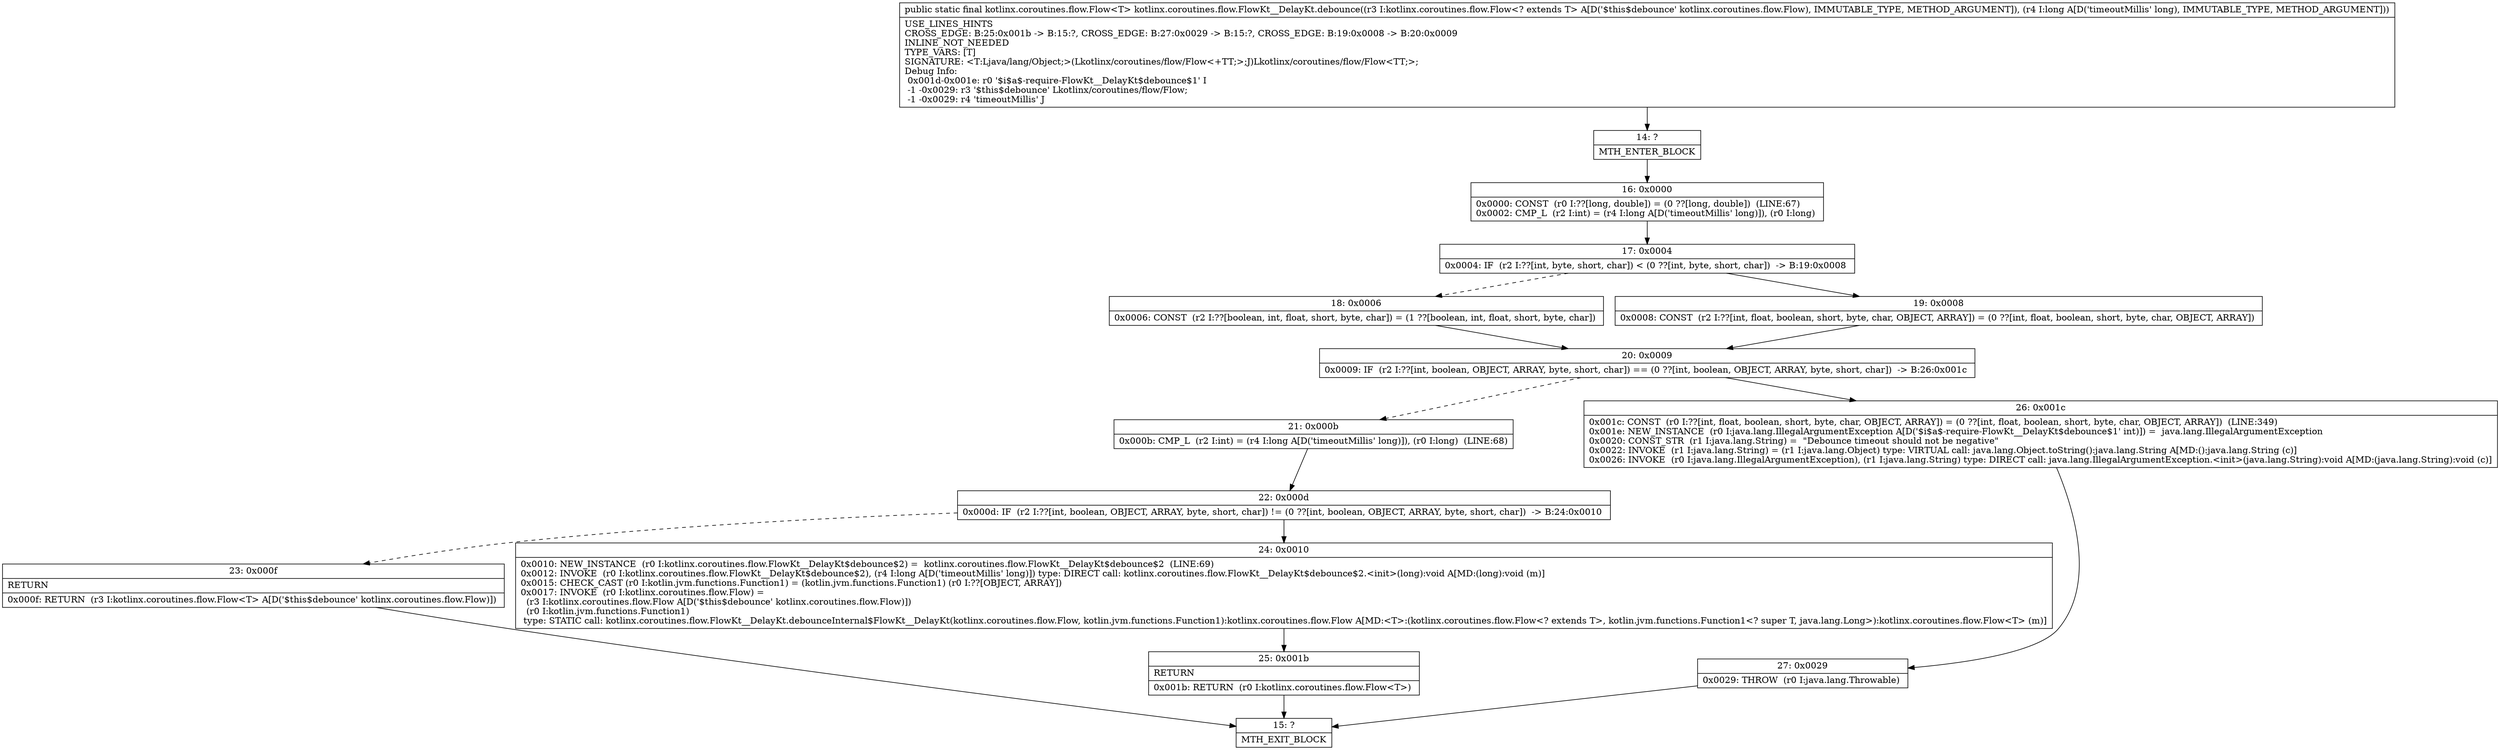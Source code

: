 digraph "CFG forkotlinx.coroutines.flow.FlowKt__DelayKt.debounce(Lkotlinx\/coroutines\/flow\/Flow;J)Lkotlinx\/coroutines\/flow\/Flow;" {
Node_14 [shape=record,label="{14\:\ ?|MTH_ENTER_BLOCK\l}"];
Node_16 [shape=record,label="{16\:\ 0x0000|0x0000: CONST  (r0 I:??[long, double]) = (0 ??[long, double])  (LINE:67)\l0x0002: CMP_L  (r2 I:int) = (r4 I:long A[D('timeoutMillis' long)]), (r0 I:long) \l}"];
Node_17 [shape=record,label="{17\:\ 0x0004|0x0004: IF  (r2 I:??[int, byte, short, char]) \< (0 ??[int, byte, short, char])  \-\> B:19:0x0008 \l}"];
Node_18 [shape=record,label="{18\:\ 0x0006|0x0006: CONST  (r2 I:??[boolean, int, float, short, byte, char]) = (1 ??[boolean, int, float, short, byte, char]) \l}"];
Node_20 [shape=record,label="{20\:\ 0x0009|0x0009: IF  (r2 I:??[int, boolean, OBJECT, ARRAY, byte, short, char]) == (0 ??[int, boolean, OBJECT, ARRAY, byte, short, char])  \-\> B:26:0x001c \l}"];
Node_21 [shape=record,label="{21\:\ 0x000b|0x000b: CMP_L  (r2 I:int) = (r4 I:long A[D('timeoutMillis' long)]), (r0 I:long)  (LINE:68)\l}"];
Node_22 [shape=record,label="{22\:\ 0x000d|0x000d: IF  (r2 I:??[int, boolean, OBJECT, ARRAY, byte, short, char]) != (0 ??[int, boolean, OBJECT, ARRAY, byte, short, char])  \-\> B:24:0x0010 \l}"];
Node_23 [shape=record,label="{23\:\ 0x000f|RETURN\l|0x000f: RETURN  (r3 I:kotlinx.coroutines.flow.Flow\<T\> A[D('$this$debounce' kotlinx.coroutines.flow.Flow)]) \l}"];
Node_15 [shape=record,label="{15\:\ ?|MTH_EXIT_BLOCK\l}"];
Node_24 [shape=record,label="{24\:\ 0x0010|0x0010: NEW_INSTANCE  (r0 I:kotlinx.coroutines.flow.FlowKt__DelayKt$debounce$2) =  kotlinx.coroutines.flow.FlowKt__DelayKt$debounce$2  (LINE:69)\l0x0012: INVOKE  (r0 I:kotlinx.coroutines.flow.FlowKt__DelayKt$debounce$2), (r4 I:long A[D('timeoutMillis' long)]) type: DIRECT call: kotlinx.coroutines.flow.FlowKt__DelayKt$debounce$2.\<init\>(long):void A[MD:(long):void (m)]\l0x0015: CHECK_CAST (r0 I:kotlin.jvm.functions.Function1) = (kotlin.jvm.functions.Function1) (r0 I:??[OBJECT, ARRAY]) \l0x0017: INVOKE  (r0 I:kotlinx.coroutines.flow.Flow) = \l  (r3 I:kotlinx.coroutines.flow.Flow A[D('$this$debounce' kotlinx.coroutines.flow.Flow)])\l  (r0 I:kotlin.jvm.functions.Function1)\l type: STATIC call: kotlinx.coroutines.flow.FlowKt__DelayKt.debounceInternal$FlowKt__DelayKt(kotlinx.coroutines.flow.Flow, kotlin.jvm.functions.Function1):kotlinx.coroutines.flow.Flow A[MD:\<T\>:(kotlinx.coroutines.flow.Flow\<? extends T\>, kotlin.jvm.functions.Function1\<? super T, java.lang.Long\>):kotlinx.coroutines.flow.Flow\<T\> (m)]\l}"];
Node_25 [shape=record,label="{25\:\ 0x001b|RETURN\l|0x001b: RETURN  (r0 I:kotlinx.coroutines.flow.Flow\<T\>) \l}"];
Node_26 [shape=record,label="{26\:\ 0x001c|0x001c: CONST  (r0 I:??[int, float, boolean, short, byte, char, OBJECT, ARRAY]) = (0 ??[int, float, boolean, short, byte, char, OBJECT, ARRAY])  (LINE:349)\l0x001e: NEW_INSTANCE  (r0 I:java.lang.IllegalArgumentException A[D('$i$a$\-require\-FlowKt__DelayKt$debounce$1' int)]) =  java.lang.IllegalArgumentException \l0x0020: CONST_STR  (r1 I:java.lang.String) =  \"Debounce timeout should not be negative\" \l0x0022: INVOKE  (r1 I:java.lang.String) = (r1 I:java.lang.Object) type: VIRTUAL call: java.lang.Object.toString():java.lang.String A[MD:():java.lang.String (c)]\l0x0026: INVOKE  (r0 I:java.lang.IllegalArgumentException), (r1 I:java.lang.String) type: DIRECT call: java.lang.IllegalArgumentException.\<init\>(java.lang.String):void A[MD:(java.lang.String):void (c)]\l}"];
Node_27 [shape=record,label="{27\:\ 0x0029|0x0029: THROW  (r0 I:java.lang.Throwable) \l}"];
Node_19 [shape=record,label="{19\:\ 0x0008|0x0008: CONST  (r2 I:??[int, float, boolean, short, byte, char, OBJECT, ARRAY]) = (0 ??[int, float, boolean, short, byte, char, OBJECT, ARRAY]) \l}"];
MethodNode[shape=record,label="{public static final kotlinx.coroutines.flow.Flow\<T\> kotlinx.coroutines.flow.FlowKt__DelayKt.debounce((r3 I:kotlinx.coroutines.flow.Flow\<? extends T\> A[D('$this$debounce' kotlinx.coroutines.flow.Flow), IMMUTABLE_TYPE, METHOD_ARGUMENT]), (r4 I:long A[D('timeoutMillis' long), IMMUTABLE_TYPE, METHOD_ARGUMENT]))  | USE_LINES_HINTS\lCROSS_EDGE: B:25:0x001b \-\> B:15:?, CROSS_EDGE: B:27:0x0029 \-\> B:15:?, CROSS_EDGE: B:19:0x0008 \-\> B:20:0x0009\lINLINE_NOT_NEEDED\lTYPE_VARS: [T]\lSIGNATURE: \<T:Ljava\/lang\/Object;\>(Lkotlinx\/coroutines\/flow\/Flow\<+TT;\>;J)Lkotlinx\/coroutines\/flow\/Flow\<TT;\>;\lDebug Info:\l  0x001d\-0x001e: r0 '$i$a$\-require\-FlowKt__DelayKt$debounce$1' I\l  \-1 \-0x0029: r3 '$this$debounce' Lkotlinx\/coroutines\/flow\/Flow;\l  \-1 \-0x0029: r4 'timeoutMillis' J\l}"];
MethodNode -> Node_14;Node_14 -> Node_16;
Node_16 -> Node_17;
Node_17 -> Node_18[style=dashed];
Node_17 -> Node_19;
Node_18 -> Node_20;
Node_20 -> Node_21[style=dashed];
Node_20 -> Node_26;
Node_21 -> Node_22;
Node_22 -> Node_23[style=dashed];
Node_22 -> Node_24;
Node_23 -> Node_15;
Node_24 -> Node_25;
Node_25 -> Node_15;
Node_26 -> Node_27;
Node_27 -> Node_15;
Node_19 -> Node_20;
}

